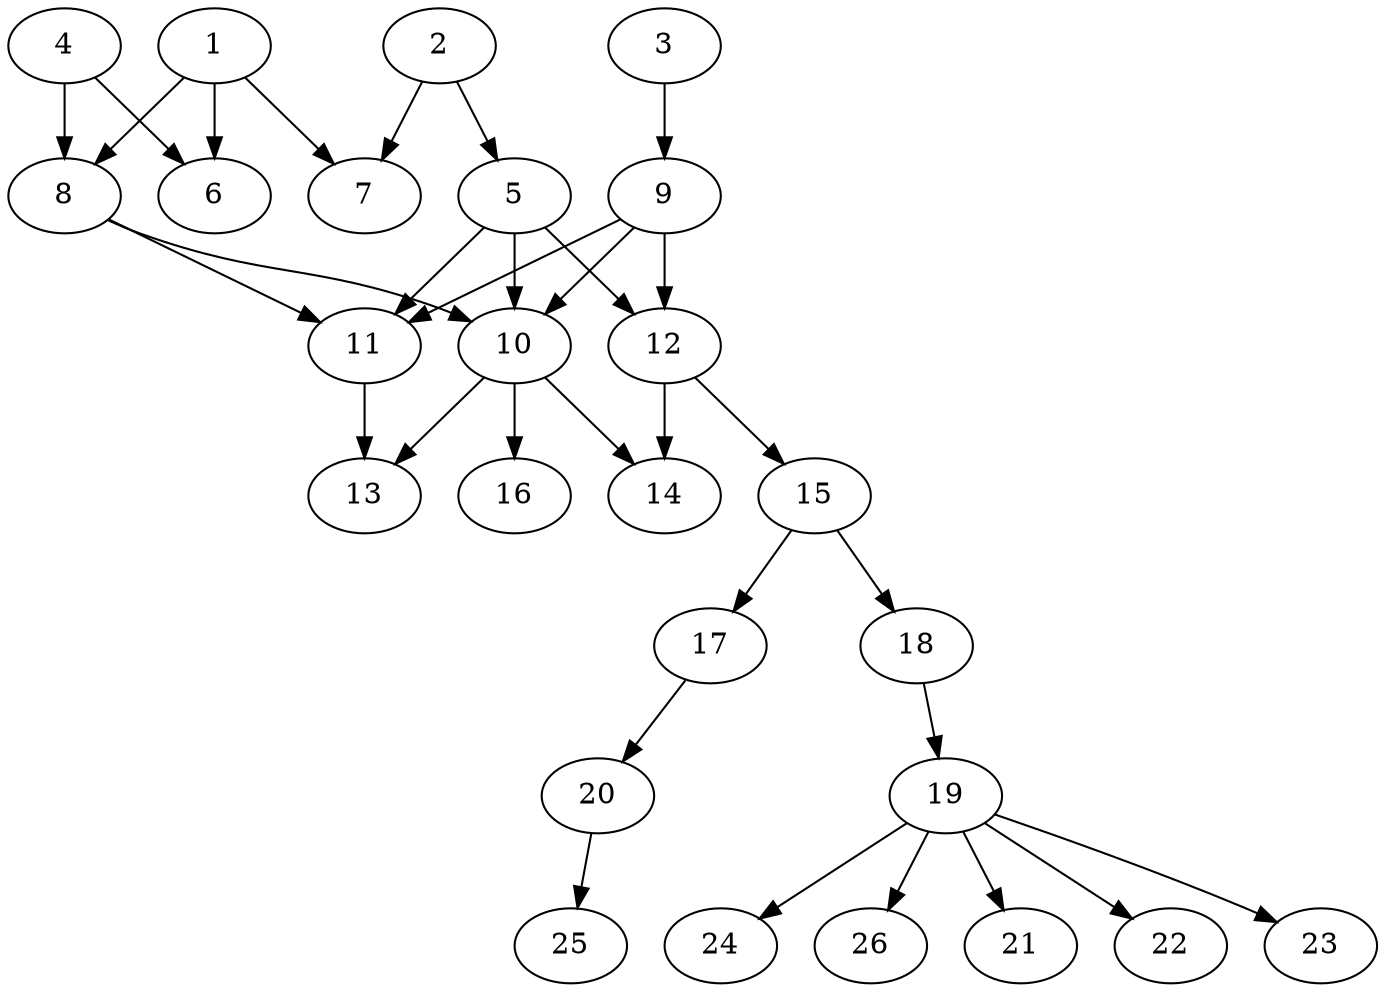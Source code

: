 // DAG (tier=2-normal, mode=data, n=26, ccr=0.408, fat=0.548, density=0.481, regular=0.503, jump=0.189, mindata=2097152, maxdata=16777216)
// DAG automatically generated by daggen at Sun Aug 24 16:33:34 2025
// /home/ermia/Project/Environments/daggen/bin/daggen --dot --ccr 0.408 --fat 0.548 --regular 0.503 --density 0.481 --jump 0.189 --mindata 2097152 --maxdata 16777216 -n 26 
digraph G {
  1 [size="8252903900042090", alpha="0.06", expect_size="4126451950021045"]
  1 -> 6 [size ="305320911962112"]
  1 -> 7 [size ="305320911962112"]
  1 -> 8 [size ="305320911962112"]
  2 [size="465018137149555584", alpha="0.07", expect_size="232509068574777792"]
  2 -> 5 [size ="569704603189248"]
  2 -> 7 [size ="569704603189248"]
  3 [size="1237546486306297600", alpha="0.01", expect_size="618773243153148800"]
  3 -> 9 [size ="843228546859008"]
  4 [size="39377167336745616", alpha="0.05", expect_size="19688583668372808"]
  4 -> 6 [size ="833500680814592"]
  4 -> 8 [size ="833500680814592"]
  5 [size="52670424001923960", alpha="0.20", expect_size="26335212000961980"]
  5 -> 10 [size ="1267462163136512"]
  5 -> 11 [size ="1267462163136512"]
  5 -> 12 [size ="1267462163136512"]
  6 [size="82997401031065872", alpha="0.12", expect_size="41498700515532936"]
  7 [size="2456438837331656", alpha="0.09", expect_size="1228219418665828"]
  8 [size="2534681425337122816000", alpha="0.01", expect_size="1267340712668561408000"]
  8 -> 10 [size ="1487209811148800"]
  8 -> 11 [size ="1487209811148800"]
  9 [size="7722142278318914", alpha="0.12", expect_size="3861071139159457"]
  9 -> 10 [size ="168738737356800"]
  9 -> 11 [size ="168738737356800"]
  9 -> 12 [size ="168738737356800"]
  10 [size="3431843041899439104", alpha="0.08", expect_size="1715921520949719552"]
  10 -> 13 [size ="1693385345728512"]
  10 -> 14 [size ="1693385345728512"]
  10 -> 16 [size ="1693385345728512"]
  11 [size="18504318220907839488", alpha="0.12", expect_size="9252159110453919744"]
  11 -> 13 [size ="55967861440512"]
  12 [size="219292880829526573056", alpha="0.20", expect_size="109646440414763286528"]
  12 -> 14 [size ="290919618183168"]
  12 -> 15 [size ="290919618183168"]
  13 [size="4638987038069801091072", alpha="0.18", expect_size="2319493519034900545536"]
  14 [size="216092545370842048", alpha="0.06", expect_size="108046272685421024"]
  15 [size="2187207477119587584", alpha="0.14", expect_size="1093603738559793792"]
  15 -> 17 [size ="1841912864571392"]
  15 -> 18 [size ="1841912864571392"]
  16 [size="65523353149895606272", alpha="0.06", expect_size="32761676574947803136"]
  17 [size="2989488925017760595968", alpha="0.14", expect_size="1494744462508880297984"]
  17 -> 20 [size ="1660177866555392"]
  18 [size="70809584130276720", alpha="0.15", expect_size="35404792065138360"]
  18 -> 19 [size ="1289416324677632"]
  19 [size="520003973571619586048", alpha="0.13", expect_size="260001986785809793024"]
  19 -> 21 [size ="517322175414272"]
  19 -> 22 [size ="517322175414272"]
  19 -> 23 [size ="517322175414272"]
  19 -> 24 [size ="517322175414272"]
  19 -> 26 [size ="517322175414272"]
  20 [size="4123586822305480704000", alpha="0.19", expect_size="2061793411152740352000"]
  20 -> 25 [size ="2057185316044800"]
  21 [size="2588743624006351978496", alpha="0.01", expect_size="1294371812003175989248"]
  22 [size="1822420799662742272", alpha="0.13", expect_size="911210399831371136"]
  23 [size="1551356358157139968000", alpha="0.16", expect_size="775678179078569984000"]
  24 [size="253803501525336588288", alpha="0.03", expect_size="126901750762668294144"]
  25 [size="101476391156973568000", alpha="0.18", expect_size="50738195578486784000"]
  26 [size="2832927335108698963968", alpha="0.05", expect_size="1416463667554349481984"]
}